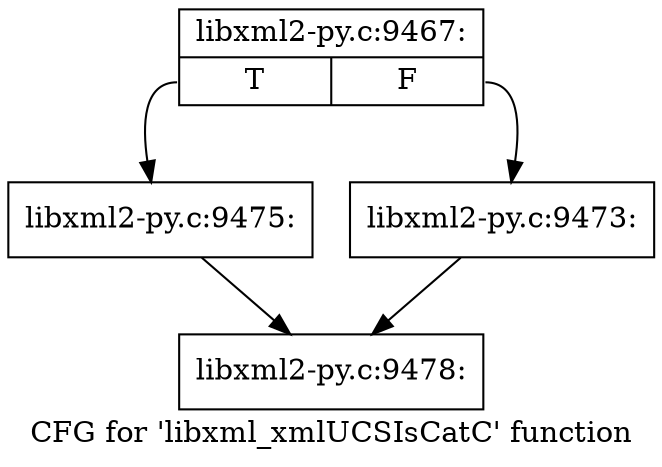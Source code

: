 digraph "CFG for 'libxml_xmlUCSIsCatC' function" {
	label="CFG for 'libxml_xmlUCSIsCatC' function";

	Node0x451d6d0 [shape=record,label="{libxml2-py.c:9467:|{<s0>T|<s1>F}}"];
	Node0x451d6d0:s0 -> Node0x4520840;
	Node0x451d6d0:s1 -> Node0x45207f0;
	Node0x45207f0 [shape=record,label="{libxml2-py.c:9473:}"];
	Node0x45207f0 -> Node0x451f000;
	Node0x4520840 [shape=record,label="{libxml2-py.c:9475:}"];
	Node0x4520840 -> Node0x451f000;
	Node0x451f000 [shape=record,label="{libxml2-py.c:9478:}"];
}

